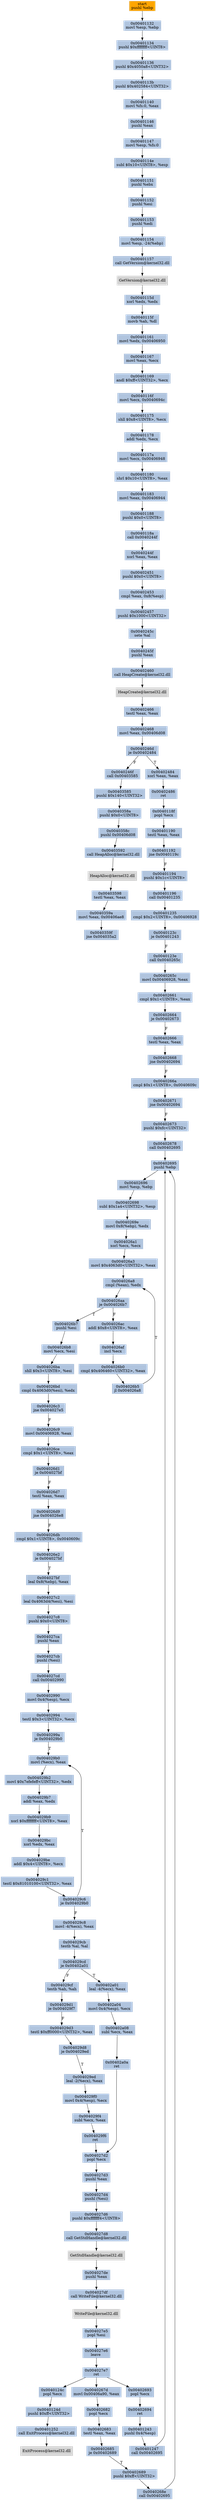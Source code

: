 digraph G {
node[shape=rectangle,style=filled,fillcolor=lightsteelblue,color=lightsteelblue]
bgcolor="transparent"
a0x00401131pushl_ebp[label="start\npushl %ebp",color="lightgrey",fillcolor="orange"];
a0x00401132movl_esp_ebp[label="0x00401132\nmovl %esp, %ebp"];
a0x00401134pushl_0xffffffffUINT8[label="0x00401134\npushl $0xffffffff<UINT8>"];
a0x00401136pushl_0x4050a8UINT32[label="0x00401136\npushl $0x4050a8<UINT32>"];
a0x0040113bpushl_0x402584UINT32[label="0x0040113b\npushl $0x402584<UINT32>"];
a0x00401140movl_fs_0_eax[label="0x00401140\nmovl %fs:0, %eax"];
a0x00401146pushl_eax[label="0x00401146\npushl %eax"];
a0x00401147movl_esp_fs_0[label="0x00401147\nmovl %esp, %fs:0"];
a0x0040114esubl_0x10UINT8_esp[label="0x0040114e\nsubl $0x10<UINT8>, %esp"];
a0x00401151pushl_ebx[label="0x00401151\npushl %ebx"];
a0x00401152pushl_esi[label="0x00401152\npushl %esi"];
a0x00401153pushl_edi[label="0x00401153\npushl %edi"];
a0x00401154movl_esp__24ebp_[label="0x00401154\nmovl %esp, -24(%ebp)"];
a0x00401157call_GetVersion_kernel32_dll[label="0x00401157\ncall GetVersion@kernel32.dll"];
GetVersion_kernel32_dll[label="GetVersion@kernel32.dll",color="lightgrey",fillcolor="lightgrey"];
a0x0040115dxorl_edx_edx[label="0x0040115d\nxorl %edx, %edx"];
a0x0040115fmovb_ah_dl[label="0x0040115f\nmovb %ah, %dl"];
a0x00401161movl_edx_0x00406950[label="0x00401161\nmovl %edx, 0x00406950"];
a0x00401167movl_eax_ecx[label="0x00401167\nmovl %eax, %ecx"];
a0x00401169andl_0xffUINT32_ecx[label="0x00401169\nandl $0xff<UINT32>, %ecx"];
a0x0040116fmovl_ecx_0x0040694c[label="0x0040116f\nmovl %ecx, 0x0040694c"];
a0x00401175shll_0x8UINT8_ecx[label="0x00401175\nshll $0x8<UINT8>, %ecx"];
a0x00401178addl_edx_ecx[label="0x00401178\naddl %edx, %ecx"];
a0x0040117amovl_ecx_0x00406948[label="0x0040117a\nmovl %ecx, 0x00406948"];
a0x00401180shrl_0x10UINT8_eax[label="0x00401180\nshrl $0x10<UINT8>, %eax"];
a0x00401183movl_eax_0x00406944[label="0x00401183\nmovl %eax, 0x00406944"];
a0x00401188pushl_0x0UINT8[label="0x00401188\npushl $0x0<UINT8>"];
a0x0040118acall_0x0040244f[label="0x0040118a\ncall 0x0040244f"];
a0x0040244fxorl_eax_eax[label="0x0040244f\nxorl %eax, %eax"];
a0x00402451pushl_0x0UINT8[label="0x00402451\npushl $0x0<UINT8>"];
a0x00402453cmpl_eax_0x8esp_[label="0x00402453\ncmpl %eax, 0x8(%esp)"];
a0x00402457pushl_0x1000UINT32[label="0x00402457\npushl $0x1000<UINT32>"];
a0x0040245csete_al[label="0x0040245c\nsete %al"];
a0x0040245fpushl_eax[label="0x0040245f\npushl %eax"];
a0x00402460call_HeapCreate_kernel32_dll[label="0x00402460\ncall HeapCreate@kernel32.dll"];
HeapCreate_kernel32_dll[label="HeapCreate@kernel32.dll",color="lightgrey",fillcolor="lightgrey"];
a0x00402466testl_eax_eax[label="0x00402466\ntestl %eax, %eax"];
a0x00402468movl_eax_0x00406d08[label="0x00402468\nmovl %eax, 0x00406d08"];
a0x0040246dje_0x00402484[label="0x0040246d\nje 0x00402484"];
a0x0040246fcall_0x00403585[label="0x0040246f\ncall 0x00403585"];
a0x00402484xorl_eax_eax[label="0x00402484\nxorl %eax, %eax"];
a0x00403585pushl_0x140UINT32[label="0x00403585\npushl $0x140<UINT32>"];
a0x0040358apushl_0x0UINT8[label="0x0040358a\npushl $0x0<UINT8>"];
a0x0040358cpushl_0x00406d08[label="0x0040358c\npushl 0x00406d08"];
a0x00403592call_HeapAlloc_kernel32_dll[label="0x00403592\ncall HeapAlloc@kernel32.dll"];
HeapAlloc_kernel32_dll[label="HeapAlloc@kernel32.dll",color="lightgrey",fillcolor="lightgrey"];
a0x00403598testl_eax_eax[label="0x00403598\ntestl %eax, %eax"];
a0x00402486ret[label="0x00402486\nret"];
a0x0040118fpopl_ecx[label="0x0040118f\npopl %ecx"];
a0x00401190testl_eax_eax[label="0x00401190\ntestl %eax, %eax"];
a0x00401192jne_0x0040119c[label="0x00401192\njne 0x0040119c"];
a0x00401194pushl_0x1cUINT8[label="0x00401194\npushl $0x1c<UINT8>"];
a0x00401196call_0x00401235[label="0x00401196\ncall 0x00401235"];
a0x00401235cmpl_0x2UINT8_0x00406928[label="0x00401235\ncmpl $0x2<UINT8>, 0x00406928"];
a0x0040123cje_0x00401243[label="0x0040123c\nje 0x00401243"];
a0x0040123ecall_0x0040265c[label="0x0040123e\ncall 0x0040265c"];
a0x0040265cmovl_0x00406928_eax[label="0x0040265c\nmovl 0x00406928, %eax"];
a0x00402661cmpl_0x1UINT8_eax[label="0x00402661\ncmpl $0x1<UINT8>, %eax"];
a0x00402664je_0x00402673[label="0x00402664\nje 0x00402673"];
a0x00402666testl_eax_eax[label="0x00402666\ntestl %eax, %eax"];
a0x00402668jne_0x00402694[label="0x00402668\njne 0x00402694"];
a0x0040266acmpl_0x1UINT8_0x0040609c[label="0x0040266a\ncmpl $0x1<UINT8>, 0x0040609c"];
a0x00402671jne_0x00402694[label="0x00402671\njne 0x00402694"];
a0x00402673pushl_0xfcUINT32[label="0x00402673\npushl $0xfc<UINT32>"];
a0x00402678call_0x00402695[label="0x00402678\ncall 0x00402695"];
a0x00402695pushl_ebp[label="0x00402695\npushl %ebp"];
a0x00402696movl_esp_ebp[label="0x00402696\nmovl %esp, %ebp"];
a0x00402698subl_0x1a4UINT32_esp[label="0x00402698\nsubl $0x1a4<UINT32>, %esp"];
a0x0040269emovl_0x8ebp__edx[label="0x0040269e\nmovl 0x8(%ebp), %edx"];
a0x004026a1xorl_ecx_ecx[label="0x004026a1\nxorl %ecx, %ecx"];
a0x004026a3movl_0x4063d0UINT32_eax[label="0x004026a3\nmovl $0x4063d0<UINT32>, %eax"];
a0x004026a8cmpl_eax__edx[label="0x004026a8\ncmpl (%eax), %edx"];
a0x004026aaje_0x004026b7[label="0x004026aa\nje 0x004026b7"];
a0x004026acaddl_0x8UINT8_eax[label="0x004026ac\naddl $0x8<UINT8>, %eax"];
a0x004026afincl_ecx[label="0x004026af\nincl %ecx"];
a0x004026b0cmpl_0x406460UINT32_eax[label="0x004026b0\ncmpl $0x406460<UINT32>, %eax"];
a0x004026b5jl_0x004026a8[label="0x004026b5\njl 0x004026a8"];
a0x0040359amovl_eax_0x00406ae8[label="0x0040359a\nmovl %eax, 0x00406ae8"];
a0x0040359fjne_0x004035a2[label="0x0040359f\njne 0x004035a2"];
a0x004026b7pushl_esi[label="0x004026b7\npushl %esi"];
a0x004026b8movl_ecx_esi[label="0x004026b8\nmovl %ecx, %esi"];
a0x004026bashll_0x3UINT8_esi[label="0x004026ba\nshll $0x3<UINT8>, %esi"];
a0x004026bdcmpl_0x4063d0esi__edx[label="0x004026bd\ncmpl 0x4063d0(%esi), %edx"];
a0x004026c3jne_0x004027e5[label="0x004026c3\njne 0x004027e5"];
a0x004026c9movl_0x00406928_eax[label="0x004026c9\nmovl 0x00406928, %eax"];
a0x004026cecmpl_0x1UINT8_eax[label="0x004026ce\ncmpl $0x1<UINT8>, %eax"];
a0x004026d1je_0x004027bf[label="0x004026d1\nje 0x004027bf"];
a0x004026d7testl_eax_eax[label="0x004026d7\ntestl %eax, %eax"];
a0x004026d9jne_0x004026e8[label="0x004026d9\njne 0x004026e8"];
a0x004026dbcmpl_0x1UINT8_0x0040609c[label="0x004026db\ncmpl $0x1<UINT8>, 0x0040609c"];
a0x004026e2je_0x004027bf[label="0x004026e2\nje 0x004027bf"];
a0x004027bfleal_0x8ebp__eax[label="0x004027bf\nleal 0x8(%ebp), %eax"];
a0x004027c2leal_0x4063d4esi__esi[label="0x004027c2\nleal 0x4063d4(%esi), %esi"];
a0x004027c8pushl_0x0UINT8[label="0x004027c8\npushl $0x0<UINT8>"];
a0x004027capushl_eax[label="0x004027ca\npushl %eax"];
a0x004027cbpushl_esi_[label="0x004027cb\npushl (%esi)"];
a0x004027cdcall_0x00402990[label="0x004027cd\ncall 0x00402990"];
a0x00402990movl_0x4esp__ecx[label="0x00402990\nmovl 0x4(%esp), %ecx"];
a0x00402994testl_0x3UINT32_ecx[label="0x00402994\ntestl $0x3<UINT32>, %ecx"];
a0x0040299aje_0x004029b0[label="0x0040299a\nje 0x004029b0"];
a0x004029b0movl_ecx__eax[label="0x004029b0\nmovl (%ecx), %eax"];
a0x004029b2movl_0x7efefeffUINT32_edx[label="0x004029b2\nmovl $0x7efefeff<UINT32>, %edx"];
a0x004029b7addl_eax_edx[label="0x004029b7\naddl %eax, %edx"];
a0x004029b9xorl_0xffffffffUINT8_eax[label="0x004029b9\nxorl $0xffffffff<UINT8>, %eax"];
a0x004029bcxorl_edx_eax[label="0x004029bc\nxorl %edx, %eax"];
a0x004029beaddl_0x4UINT8_ecx[label="0x004029be\naddl $0x4<UINT8>, %ecx"];
a0x004029c1testl_0x81010100UINT32_eax[label="0x004029c1\ntestl $0x81010100<UINT32>, %eax"];
a0x004029c6je_0x004029b0[label="0x004029c6\nje 0x004029b0"];
a0x004029c8movl__4ecx__eax[label="0x004029c8\nmovl -4(%ecx), %eax"];
a0x004029cbtestb_al_al[label="0x004029cb\ntestb %al, %al"];
a0x004029cdje_0x00402a01[label="0x004029cd\nje 0x00402a01"];
a0x004029cftestb_ah_ah[label="0x004029cf\ntestb %ah, %ah"];
a0x004029d1je_0x004029f7[label="0x004029d1\nje 0x004029f7"];
a0x004029d3testl_0xff0000UINT32_eax[label="0x004029d3\ntestl $0xff0000<UINT32>, %eax"];
a0x004029d8je_0x004029ed[label="0x004029d8\nje 0x004029ed"];
a0x004029edleal__2ecx__eax[label="0x004029ed\nleal -2(%ecx), %eax"];
a0x004029f0movl_0x4esp__ecx[label="0x004029f0\nmovl 0x4(%esp), %ecx"];
a0x004029f4subl_ecx_eax[label="0x004029f4\nsubl %ecx, %eax"];
a0x004029f6ret[label="0x004029f6\nret"];
a0x004027d2popl_ecx[label="0x004027d2\npopl %ecx"];
a0x004027d3pushl_eax[label="0x004027d3\npushl %eax"];
a0x004027d4pushl_esi_[label="0x004027d4\npushl (%esi)"];
a0x004027d6pushl_0xfffffff4UINT8[label="0x004027d6\npushl $0xfffffff4<UINT8>"];
a0x004027d8call_GetStdHandle_kernel32_dll[label="0x004027d8\ncall GetStdHandle@kernel32.dll"];
GetStdHandle_kernel32_dll[label="GetStdHandle@kernel32.dll",color="lightgrey",fillcolor="lightgrey"];
a0x004027depushl_eax[label="0x004027de\npushl %eax"];
a0x004027dfcall_WriteFile_kernel32_dll[label="0x004027df\ncall WriteFile@kernel32.dll"];
WriteFile_kernel32_dll[label="WriteFile@kernel32.dll",color="lightgrey",fillcolor="lightgrey"];
a0x004027e5popl_esi[label="0x004027e5\npopl %esi"];
a0x004027e6leave_[label="0x004027e6\nleave "];
a0x004027e7ret[label="0x004027e7\nret"];
a0x0040267dmovl_0x00406a90_eax[label="0x0040267d\nmovl 0x00406a90, %eax"];
a0x00402682popl_ecx[label="0x00402682\npopl %ecx"];
a0x00402683testl_eax_eax[label="0x00402683\ntestl %eax, %eax"];
a0x00402685je_0x00402689[label="0x00402685\nje 0x00402689"];
a0x00402689pushl_0xffUINT32[label="0x00402689\npushl $0xff<UINT32>"];
a0x0040268ecall_0x00402695[label="0x0040268e\ncall 0x00402695"];
a0x00402693popl_ecx[label="0x00402693\npopl %ecx"];
a0x00402694ret[label="0x00402694\nret"];
a0x00401243pushl_0x4esp_[label="0x00401243\npushl 0x4(%esp)"];
a0x00401247call_0x00402695[label="0x00401247\ncall 0x00402695"];
a0x00402a01leal__4ecx__eax[label="0x00402a01\nleal -4(%ecx), %eax"];
a0x00402a04movl_0x4esp__ecx[label="0x00402a04\nmovl 0x4(%esp), %ecx"];
a0x00402a08subl_ecx_eax[label="0x00402a08\nsubl %ecx, %eax"];
a0x00402a0aret[label="0x00402a0a\nret"];
a0x0040124cpopl_ecx[label="0x0040124c\npopl %ecx"];
a0x0040124dpushl_0xffUINT32[label="0x0040124d\npushl $0xff<UINT32>"];
a0x00401252call_ExitProcess_kernel32_dll[label="0x00401252\ncall ExitProcess@kernel32.dll"];
ExitProcess_kernel32_dll[label="ExitProcess@kernel32.dll",color="lightgrey",fillcolor="lightgrey"];
a0x00401131pushl_ebp -> a0x00401132movl_esp_ebp [color="#000000"];
a0x00401132movl_esp_ebp -> a0x00401134pushl_0xffffffffUINT8 [color="#000000"];
a0x00401134pushl_0xffffffffUINT8 -> a0x00401136pushl_0x4050a8UINT32 [color="#000000"];
a0x00401136pushl_0x4050a8UINT32 -> a0x0040113bpushl_0x402584UINT32 [color="#000000"];
a0x0040113bpushl_0x402584UINT32 -> a0x00401140movl_fs_0_eax [color="#000000"];
a0x00401140movl_fs_0_eax -> a0x00401146pushl_eax [color="#000000"];
a0x00401146pushl_eax -> a0x00401147movl_esp_fs_0 [color="#000000"];
a0x00401147movl_esp_fs_0 -> a0x0040114esubl_0x10UINT8_esp [color="#000000"];
a0x0040114esubl_0x10UINT8_esp -> a0x00401151pushl_ebx [color="#000000"];
a0x00401151pushl_ebx -> a0x00401152pushl_esi [color="#000000"];
a0x00401152pushl_esi -> a0x00401153pushl_edi [color="#000000"];
a0x00401153pushl_edi -> a0x00401154movl_esp__24ebp_ [color="#000000"];
a0x00401154movl_esp__24ebp_ -> a0x00401157call_GetVersion_kernel32_dll [color="#000000"];
a0x00401157call_GetVersion_kernel32_dll -> GetVersion_kernel32_dll [color="#000000"];
GetVersion_kernel32_dll -> a0x0040115dxorl_edx_edx [color="#000000"];
a0x0040115dxorl_edx_edx -> a0x0040115fmovb_ah_dl [color="#000000"];
a0x0040115fmovb_ah_dl -> a0x00401161movl_edx_0x00406950 [color="#000000"];
a0x00401161movl_edx_0x00406950 -> a0x00401167movl_eax_ecx [color="#000000"];
a0x00401167movl_eax_ecx -> a0x00401169andl_0xffUINT32_ecx [color="#000000"];
a0x00401169andl_0xffUINT32_ecx -> a0x0040116fmovl_ecx_0x0040694c [color="#000000"];
a0x0040116fmovl_ecx_0x0040694c -> a0x00401175shll_0x8UINT8_ecx [color="#000000"];
a0x00401175shll_0x8UINT8_ecx -> a0x00401178addl_edx_ecx [color="#000000"];
a0x00401178addl_edx_ecx -> a0x0040117amovl_ecx_0x00406948 [color="#000000"];
a0x0040117amovl_ecx_0x00406948 -> a0x00401180shrl_0x10UINT8_eax [color="#000000"];
a0x00401180shrl_0x10UINT8_eax -> a0x00401183movl_eax_0x00406944 [color="#000000"];
a0x00401183movl_eax_0x00406944 -> a0x00401188pushl_0x0UINT8 [color="#000000"];
a0x00401188pushl_0x0UINT8 -> a0x0040118acall_0x0040244f [color="#000000"];
a0x0040118acall_0x0040244f -> a0x0040244fxorl_eax_eax [color="#000000"];
a0x0040244fxorl_eax_eax -> a0x00402451pushl_0x0UINT8 [color="#000000"];
a0x00402451pushl_0x0UINT8 -> a0x00402453cmpl_eax_0x8esp_ [color="#000000"];
a0x00402453cmpl_eax_0x8esp_ -> a0x00402457pushl_0x1000UINT32 [color="#000000"];
a0x00402457pushl_0x1000UINT32 -> a0x0040245csete_al [color="#000000"];
a0x0040245csete_al -> a0x0040245fpushl_eax [color="#000000"];
a0x0040245fpushl_eax -> a0x00402460call_HeapCreate_kernel32_dll [color="#000000"];
a0x00402460call_HeapCreate_kernel32_dll -> HeapCreate_kernel32_dll [color="#000000"];
HeapCreate_kernel32_dll -> a0x00402466testl_eax_eax [color="#000000"];
a0x00402466testl_eax_eax -> a0x00402468movl_eax_0x00406d08 [color="#000000"];
a0x00402468movl_eax_0x00406d08 -> a0x0040246dje_0x00402484 [color="#000000"];
a0x0040246dje_0x00402484 -> a0x0040246fcall_0x00403585 [color="#000000",label="F"];
a0x0040246dje_0x00402484 -> a0x00402484xorl_eax_eax [color="#000000",label="T"];
a0x0040246fcall_0x00403585 -> a0x00403585pushl_0x140UINT32 [color="#000000"];
a0x00403585pushl_0x140UINT32 -> a0x0040358apushl_0x0UINT8 [color="#000000"];
a0x0040358apushl_0x0UINT8 -> a0x0040358cpushl_0x00406d08 [color="#000000"];
a0x0040358cpushl_0x00406d08 -> a0x00403592call_HeapAlloc_kernel32_dll [color="#000000"];
a0x00403592call_HeapAlloc_kernel32_dll -> HeapAlloc_kernel32_dll [color="#000000"];
HeapAlloc_kernel32_dll -> a0x00403598testl_eax_eax [color="#000000"];
a0x00402484xorl_eax_eax -> a0x00402486ret [color="#000000"];
a0x00402486ret -> a0x0040118fpopl_ecx [color="#000000"];
a0x0040118fpopl_ecx -> a0x00401190testl_eax_eax [color="#000000"];
a0x00401190testl_eax_eax -> a0x00401192jne_0x0040119c [color="#000000"];
a0x00401192jne_0x0040119c -> a0x00401194pushl_0x1cUINT8 [color="#000000",label="F"];
a0x00401194pushl_0x1cUINT8 -> a0x00401196call_0x00401235 [color="#000000"];
a0x00401196call_0x00401235 -> a0x00401235cmpl_0x2UINT8_0x00406928 [color="#000000"];
a0x00401235cmpl_0x2UINT8_0x00406928 -> a0x0040123cje_0x00401243 [color="#000000"];
a0x0040123cje_0x00401243 -> a0x0040123ecall_0x0040265c [color="#000000",label="F"];
a0x0040123ecall_0x0040265c -> a0x0040265cmovl_0x00406928_eax [color="#000000"];
a0x0040265cmovl_0x00406928_eax -> a0x00402661cmpl_0x1UINT8_eax [color="#000000"];
a0x00402661cmpl_0x1UINT8_eax -> a0x00402664je_0x00402673 [color="#000000"];
a0x00402664je_0x00402673 -> a0x00402666testl_eax_eax [color="#000000",label="F"];
a0x00402666testl_eax_eax -> a0x00402668jne_0x00402694 [color="#000000"];
a0x00402668jne_0x00402694 -> a0x0040266acmpl_0x1UINT8_0x0040609c [color="#000000",label="F"];
a0x0040266acmpl_0x1UINT8_0x0040609c -> a0x00402671jne_0x00402694 [color="#000000"];
a0x00402671jne_0x00402694 -> a0x00402673pushl_0xfcUINT32 [color="#000000",label="F"];
a0x00402673pushl_0xfcUINT32 -> a0x00402678call_0x00402695 [color="#000000"];
a0x00402678call_0x00402695 -> a0x00402695pushl_ebp [color="#000000"];
a0x00402695pushl_ebp -> a0x00402696movl_esp_ebp [color="#000000"];
a0x00402696movl_esp_ebp -> a0x00402698subl_0x1a4UINT32_esp [color="#000000"];
a0x00402698subl_0x1a4UINT32_esp -> a0x0040269emovl_0x8ebp__edx [color="#000000"];
a0x0040269emovl_0x8ebp__edx -> a0x004026a1xorl_ecx_ecx [color="#000000"];
a0x004026a1xorl_ecx_ecx -> a0x004026a3movl_0x4063d0UINT32_eax [color="#000000"];
a0x004026a3movl_0x4063d0UINT32_eax -> a0x004026a8cmpl_eax__edx [color="#000000"];
a0x004026a8cmpl_eax__edx -> a0x004026aaje_0x004026b7 [color="#000000"];
a0x004026aaje_0x004026b7 -> a0x004026acaddl_0x8UINT8_eax [color="#000000",label="F"];
a0x004026acaddl_0x8UINT8_eax -> a0x004026afincl_ecx [color="#000000"];
a0x004026afincl_ecx -> a0x004026b0cmpl_0x406460UINT32_eax [color="#000000"];
a0x004026b0cmpl_0x406460UINT32_eax -> a0x004026b5jl_0x004026a8 [color="#000000"];
a0x00403598testl_eax_eax -> a0x0040359amovl_eax_0x00406ae8 [color="#000000"];
a0x0040359amovl_eax_0x00406ae8 -> a0x0040359fjne_0x004035a2 [color="#000000"];
a0x004026b5jl_0x004026a8 -> a0x004026a8cmpl_eax__edx [color="#000000",label="T"];
a0x004026aaje_0x004026b7 -> a0x004026b7pushl_esi [color="#000000",label="T"];
a0x004026b7pushl_esi -> a0x004026b8movl_ecx_esi [color="#000000"];
a0x004026b8movl_ecx_esi -> a0x004026bashll_0x3UINT8_esi [color="#000000"];
a0x004026bashll_0x3UINT8_esi -> a0x004026bdcmpl_0x4063d0esi__edx [color="#000000"];
a0x004026bdcmpl_0x4063d0esi__edx -> a0x004026c3jne_0x004027e5 [color="#000000"];
a0x004026c3jne_0x004027e5 -> a0x004026c9movl_0x00406928_eax [color="#000000",label="F"];
a0x004026c9movl_0x00406928_eax -> a0x004026cecmpl_0x1UINT8_eax [color="#000000"];
a0x004026cecmpl_0x1UINT8_eax -> a0x004026d1je_0x004027bf [color="#000000"];
a0x004026d1je_0x004027bf -> a0x004026d7testl_eax_eax [color="#000000",label="F"];
a0x004026d7testl_eax_eax -> a0x004026d9jne_0x004026e8 [color="#000000"];
a0x004026d9jne_0x004026e8 -> a0x004026dbcmpl_0x1UINT8_0x0040609c [color="#000000",label="F"];
a0x004026dbcmpl_0x1UINT8_0x0040609c -> a0x004026e2je_0x004027bf [color="#000000"];
a0x004026e2je_0x004027bf -> a0x004027bfleal_0x8ebp__eax [color="#000000",label="T"];
a0x004027bfleal_0x8ebp__eax -> a0x004027c2leal_0x4063d4esi__esi [color="#000000"];
a0x004027c2leal_0x4063d4esi__esi -> a0x004027c8pushl_0x0UINT8 [color="#000000"];
a0x004027c8pushl_0x0UINT8 -> a0x004027capushl_eax [color="#000000"];
a0x004027capushl_eax -> a0x004027cbpushl_esi_ [color="#000000"];
a0x004027cbpushl_esi_ -> a0x004027cdcall_0x00402990 [color="#000000"];
a0x004027cdcall_0x00402990 -> a0x00402990movl_0x4esp__ecx [color="#000000"];
a0x00402990movl_0x4esp__ecx -> a0x00402994testl_0x3UINT32_ecx [color="#000000"];
a0x00402994testl_0x3UINT32_ecx -> a0x0040299aje_0x004029b0 [color="#000000"];
a0x0040299aje_0x004029b0 -> a0x004029b0movl_ecx__eax [color="#000000",label="T"];
a0x004029b0movl_ecx__eax -> a0x004029b2movl_0x7efefeffUINT32_edx [color="#000000"];
a0x004029b2movl_0x7efefeffUINT32_edx -> a0x004029b7addl_eax_edx [color="#000000"];
a0x004029b7addl_eax_edx -> a0x004029b9xorl_0xffffffffUINT8_eax [color="#000000"];
a0x004029b9xorl_0xffffffffUINT8_eax -> a0x004029bcxorl_edx_eax [color="#000000"];
a0x004029bcxorl_edx_eax -> a0x004029beaddl_0x4UINT8_ecx [color="#000000"];
a0x004029beaddl_0x4UINT8_ecx -> a0x004029c1testl_0x81010100UINT32_eax [color="#000000"];
a0x004029c1testl_0x81010100UINT32_eax -> a0x004029c6je_0x004029b0 [color="#000000"];
a0x004029c6je_0x004029b0 -> a0x004029c8movl__4ecx__eax [color="#000000",label="F"];
a0x004029c8movl__4ecx__eax -> a0x004029cbtestb_al_al [color="#000000"];
a0x004029cbtestb_al_al -> a0x004029cdje_0x00402a01 [color="#000000"];
a0x004029cdje_0x00402a01 -> a0x004029cftestb_ah_ah [color="#000000",label="F"];
a0x004029cftestb_ah_ah -> a0x004029d1je_0x004029f7 [color="#000000"];
a0x004029d1je_0x004029f7 -> a0x004029d3testl_0xff0000UINT32_eax [color="#000000",label="F"];
a0x004029d3testl_0xff0000UINT32_eax -> a0x004029d8je_0x004029ed [color="#000000"];
a0x004029d8je_0x004029ed -> a0x004029edleal__2ecx__eax [color="#000000",label="T"];
a0x004029edleal__2ecx__eax -> a0x004029f0movl_0x4esp__ecx [color="#000000"];
a0x004029f0movl_0x4esp__ecx -> a0x004029f4subl_ecx_eax [color="#000000"];
a0x004029f4subl_ecx_eax -> a0x004029f6ret [color="#000000"];
a0x004029f6ret -> a0x004027d2popl_ecx [color="#000000"];
a0x004027d2popl_ecx -> a0x004027d3pushl_eax [color="#000000"];
a0x004027d3pushl_eax -> a0x004027d4pushl_esi_ [color="#000000"];
a0x004027d4pushl_esi_ -> a0x004027d6pushl_0xfffffff4UINT8 [color="#000000"];
a0x004027d6pushl_0xfffffff4UINT8 -> a0x004027d8call_GetStdHandle_kernel32_dll [color="#000000"];
a0x004027d8call_GetStdHandle_kernel32_dll -> GetStdHandle_kernel32_dll [color="#000000"];
GetStdHandle_kernel32_dll -> a0x004027depushl_eax [color="#000000"];
a0x004027depushl_eax -> a0x004027dfcall_WriteFile_kernel32_dll [color="#000000"];
a0x004027dfcall_WriteFile_kernel32_dll -> WriteFile_kernel32_dll [color="#000000"];
WriteFile_kernel32_dll -> a0x004027e5popl_esi [color="#000000"];
a0x004027e5popl_esi -> a0x004027e6leave_ [color="#000000"];
a0x004027e6leave_ -> a0x004027e7ret [color="#000000"];
a0x004027e7ret -> a0x0040267dmovl_0x00406a90_eax [color="#000000"];
a0x0040267dmovl_0x00406a90_eax -> a0x00402682popl_ecx [color="#000000"];
a0x00402682popl_ecx -> a0x00402683testl_eax_eax [color="#000000"];
a0x00402683testl_eax_eax -> a0x00402685je_0x00402689 [color="#000000"];
a0x00402685je_0x00402689 -> a0x00402689pushl_0xffUINT32 [color="#000000",label="T"];
a0x00402689pushl_0xffUINT32 -> a0x0040268ecall_0x00402695 [color="#000000"];
a0x0040268ecall_0x00402695 -> a0x00402695pushl_ebp [color="#000000"];
a0x004029c6je_0x004029b0 -> a0x004029b0movl_ecx__eax [color="#000000",label="T"];
a0x004027e7ret -> a0x00402693popl_ecx [color="#000000"];
a0x00402693popl_ecx -> a0x00402694ret [color="#000000"];
a0x00402694ret -> a0x00401243pushl_0x4esp_ [color="#000000"];
a0x00401243pushl_0x4esp_ -> a0x00401247call_0x00402695 [color="#000000"];
a0x00401247call_0x00402695 -> a0x00402695pushl_ebp [color="#000000"];
a0x004029cdje_0x00402a01 -> a0x00402a01leal__4ecx__eax [color="#000000",label="T"];
a0x00402a01leal__4ecx__eax -> a0x00402a04movl_0x4esp__ecx [color="#000000"];
a0x00402a04movl_0x4esp__ecx -> a0x00402a08subl_ecx_eax [color="#000000"];
a0x00402a08subl_ecx_eax -> a0x00402a0aret [color="#000000"];
a0x00402a0aret -> a0x004027d2popl_ecx [color="#000000"];
a0x004027e7ret -> a0x0040124cpopl_ecx [color="#000000"];
a0x0040124cpopl_ecx -> a0x0040124dpushl_0xffUINT32 [color="#000000"];
a0x0040124dpushl_0xffUINT32 -> a0x00401252call_ExitProcess_kernel32_dll [color="#000000"];
a0x00401252call_ExitProcess_kernel32_dll -> ExitProcess_kernel32_dll [color="#000000"];
}
